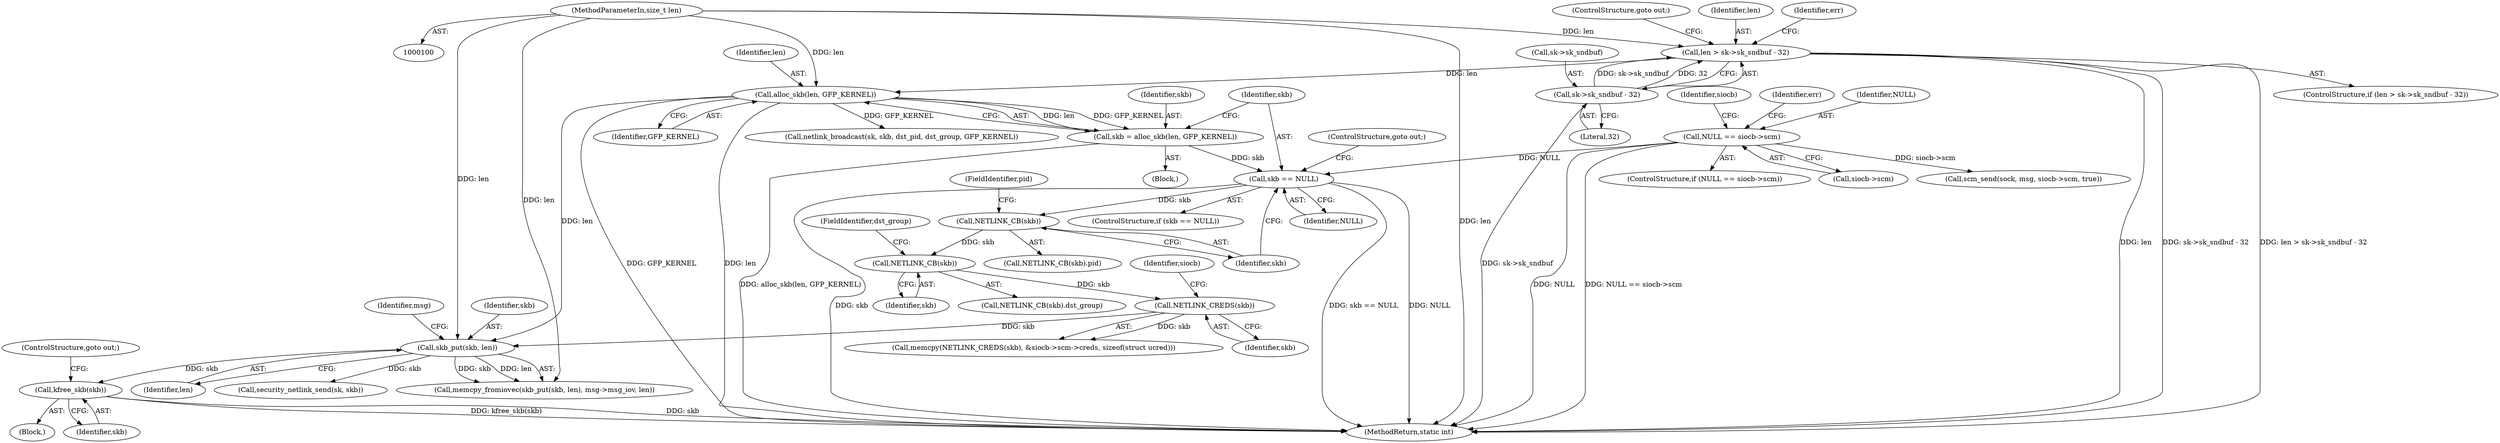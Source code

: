 digraph "0_linux_20e1db19db5d6b9e4e83021595eab0dc8f107bef_0@API" {
"1000299" [label="(Call,kfree_skb(skb))"];
"1000291" [label="(Call,skb_put(skb, len))"];
"1000275" [label="(Call,NETLINK_CREDS(skb))"];
"1000270" [label="(Call,NETLINK_CB(skb))"];
"1000262" [label="(Call,NETLINK_CB(skb))"];
"1000256" [label="(Call,skb == NULL)"];
"1000250" [label="(Call,skb = alloc_skb(len, GFP_KERNEL))"];
"1000252" [label="(Call,alloc_skb(len, GFP_KERNEL))"];
"1000238" [label="(Call,len > sk->sk_sndbuf - 32)"];
"1000104" [label="(MethodParameterIn,size_t len)"];
"1000240" [label="(Call,sk->sk_sndbuf - 32)"];
"1000143" [label="(Call,NULL == siocb->scm)"];
"1000255" [label="(ControlStructure,if (skb == NULL))"];
"1000258" [label="(Identifier,NULL)"];
"1000143" [label="(Call,NULL == siocb->scm)"];
"1000299" [label="(Call,kfree_skb(skb))"];
"1000241" [label="(Call,sk->sk_sndbuf)"];
"1000254" [label="(Identifier,GFP_KERNEL)"];
"1000275" [label="(Call,NETLINK_CREDS(skb))"];
"1000280" [label="(Identifier,siocb)"];
"1000239" [label="(Identifier,len)"];
"1000156" [label="(Call,scm_send(sock, msg, siocb->scm, true))"];
"1000321" [label="(Call,netlink_broadcast(sk, skb, dst_pid, dst_group, GFP_KERNEL))"];
"1000291" [label="(Call,skb_put(skb, len))"];
"1000150" [label="(Identifier,siocb)"];
"1000252" [label="(Call,alloc_skb(len, GFP_KERNEL))"];
"1000263" [label="(Identifier,skb)"];
"1000295" [label="(Identifier,msg)"];
"1000264" [label="(FieldIdentifier,pid)"];
"1000155" [label="(Identifier,err)"];
"1000253" [label="(Identifier,len)"];
"1000247" [label="(Identifier,err)"];
"1000257" [label="(Identifier,skb)"];
"1000292" [label="(Identifier,skb)"];
"1000261" [label="(Call,NETLINK_CB(skb).pid)"];
"1000105" [label="(Block,)"];
"1000256" [label="(Call,skb == NULL)"];
"1000269" [label="(Call,NETLINK_CB(skb).dst_group)"];
"1000250" [label="(Call,skb = alloc_skb(len, GFP_KERNEL))"];
"1000272" [label="(FieldIdentifier,dst_group)"];
"1000251" [label="(Identifier,skb)"];
"1000240" [label="(Call,sk->sk_sndbuf - 32)"];
"1000142" [label="(ControlStructure,if (NULL == siocb->scm))"];
"1000145" [label="(Call,siocb->scm)"];
"1000144" [label="(Identifier,NULL)"];
"1000345" [label="(MethodReturn,static int)"];
"1000259" [label="(ControlStructure,goto out;)"];
"1000244" [label="(Literal,32)"];
"1000301" [label="(ControlStructure,goto out;)"];
"1000290" [label="(Call,memcpy_fromiovec(skb_put(skb, len), msg->msg_iov, len))"];
"1000245" [label="(ControlStructure,goto out;)"];
"1000237" [label="(ControlStructure,if (len > sk->sk_sndbuf - 32))"];
"1000298" [label="(Block,)"];
"1000271" [label="(Identifier,skb)"];
"1000238" [label="(Call,len > sk->sk_sndbuf - 32)"];
"1000300" [label="(Identifier,skb)"];
"1000293" [label="(Identifier,len)"];
"1000304" [label="(Call,security_netlink_send(sk, skb))"];
"1000270" [label="(Call,NETLINK_CB(skb))"];
"1000104" [label="(MethodParameterIn,size_t len)"];
"1000276" [label="(Identifier,skb)"];
"1000274" [label="(Call,memcpy(NETLINK_CREDS(skb), &siocb->scm->creds, sizeof(struct ucred)))"];
"1000262" [label="(Call,NETLINK_CB(skb))"];
"1000299" -> "1000298"  [label="AST: "];
"1000299" -> "1000300"  [label="CFG: "];
"1000300" -> "1000299"  [label="AST: "];
"1000301" -> "1000299"  [label="CFG: "];
"1000299" -> "1000345"  [label="DDG: kfree_skb(skb)"];
"1000299" -> "1000345"  [label="DDG: skb"];
"1000291" -> "1000299"  [label="DDG: skb"];
"1000291" -> "1000290"  [label="AST: "];
"1000291" -> "1000293"  [label="CFG: "];
"1000292" -> "1000291"  [label="AST: "];
"1000293" -> "1000291"  [label="AST: "];
"1000295" -> "1000291"  [label="CFG: "];
"1000291" -> "1000290"  [label="DDG: skb"];
"1000291" -> "1000290"  [label="DDG: len"];
"1000275" -> "1000291"  [label="DDG: skb"];
"1000252" -> "1000291"  [label="DDG: len"];
"1000104" -> "1000291"  [label="DDG: len"];
"1000291" -> "1000304"  [label="DDG: skb"];
"1000275" -> "1000274"  [label="AST: "];
"1000275" -> "1000276"  [label="CFG: "];
"1000276" -> "1000275"  [label="AST: "];
"1000280" -> "1000275"  [label="CFG: "];
"1000275" -> "1000274"  [label="DDG: skb"];
"1000270" -> "1000275"  [label="DDG: skb"];
"1000270" -> "1000269"  [label="AST: "];
"1000270" -> "1000271"  [label="CFG: "];
"1000271" -> "1000270"  [label="AST: "];
"1000272" -> "1000270"  [label="CFG: "];
"1000262" -> "1000270"  [label="DDG: skb"];
"1000262" -> "1000261"  [label="AST: "];
"1000262" -> "1000263"  [label="CFG: "];
"1000263" -> "1000262"  [label="AST: "];
"1000264" -> "1000262"  [label="CFG: "];
"1000256" -> "1000262"  [label="DDG: skb"];
"1000256" -> "1000255"  [label="AST: "];
"1000256" -> "1000258"  [label="CFG: "];
"1000257" -> "1000256"  [label="AST: "];
"1000258" -> "1000256"  [label="AST: "];
"1000259" -> "1000256"  [label="CFG: "];
"1000263" -> "1000256"  [label="CFG: "];
"1000256" -> "1000345"  [label="DDG: NULL"];
"1000256" -> "1000345"  [label="DDG: skb"];
"1000256" -> "1000345"  [label="DDG: skb == NULL"];
"1000250" -> "1000256"  [label="DDG: skb"];
"1000143" -> "1000256"  [label="DDG: NULL"];
"1000250" -> "1000105"  [label="AST: "];
"1000250" -> "1000252"  [label="CFG: "];
"1000251" -> "1000250"  [label="AST: "];
"1000252" -> "1000250"  [label="AST: "];
"1000257" -> "1000250"  [label="CFG: "];
"1000250" -> "1000345"  [label="DDG: alloc_skb(len, GFP_KERNEL)"];
"1000252" -> "1000250"  [label="DDG: len"];
"1000252" -> "1000250"  [label="DDG: GFP_KERNEL"];
"1000252" -> "1000254"  [label="CFG: "];
"1000253" -> "1000252"  [label="AST: "];
"1000254" -> "1000252"  [label="AST: "];
"1000252" -> "1000345"  [label="DDG: len"];
"1000252" -> "1000345"  [label="DDG: GFP_KERNEL"];
"1000238" -> "1000252"  [label="DDG: len"];
"1000104" -> "1000252"  [label="DDG: len"];
"1000252" -> "1000321"  [label="DDG: GFP_KERNEL"];
"1000238" -> "1000237"  [label="AST: "];
"1000238" -> "1000240"  [label="CFG: "];
"1000239" -> "1000238"  [label="AST: "];
"1000240" -> "1000238"  [label="AST: "];
"1000245" -> "1000238"  [label="CFG: "];
"1000247" -> "1000238"  [label="CFG: "];
"1000238" -> "1000345"  [label="DDG: len"];
"1000238" -> "1000345"  [label="DDG: sk->sk_sndbuf - 32"];
"1000238" -> "1000345"  [label="DDG: len > sk->sk_sndbuf - 32"];
"1000104" -> "1000238"  [label="DDG: len"];
"1000240" -> "1000238"  [label="DDG: sk->sk_sndbuf"];
"1000240" -> "1000238"  [label="DDG: 32"];
"1000104" -> "1000100"  [label="AST: "];
"1000104" -> "1000345"  [label="DDG: len"];
"1000104" -> "1000290"  [label="DDG: len"];
"1000240" -> "1000244"  [label="CFG: "];
"1000241" -> "1000240"  [label="AST: "];
"1000244" -> "1000240"  [label="AST: "];
"1000240" -> "1000345"  [label="DDG: sk->sk_sndbuf"];
"1000143" -> "1000142"  [label="AST: "];
"1000143" -> "1000145"  [label="CFG: "];
"1000144" -> "1000143"  [label="AST: "];
"1000145" -> "1000143"  [label="AST: "];
"1000150" -> "1000143"  [label="CFG: "];
"1000155" -> "1000143"  [label="CFG: "];
"1000143" -> "1000345"  [label="DDG: NULL"];
"1000143" -> "1000345"  [label="DDG: NULL == siocb->scm"];
"1000143" -> "1000156"  [label="DDG: siocb->scm"];
}
